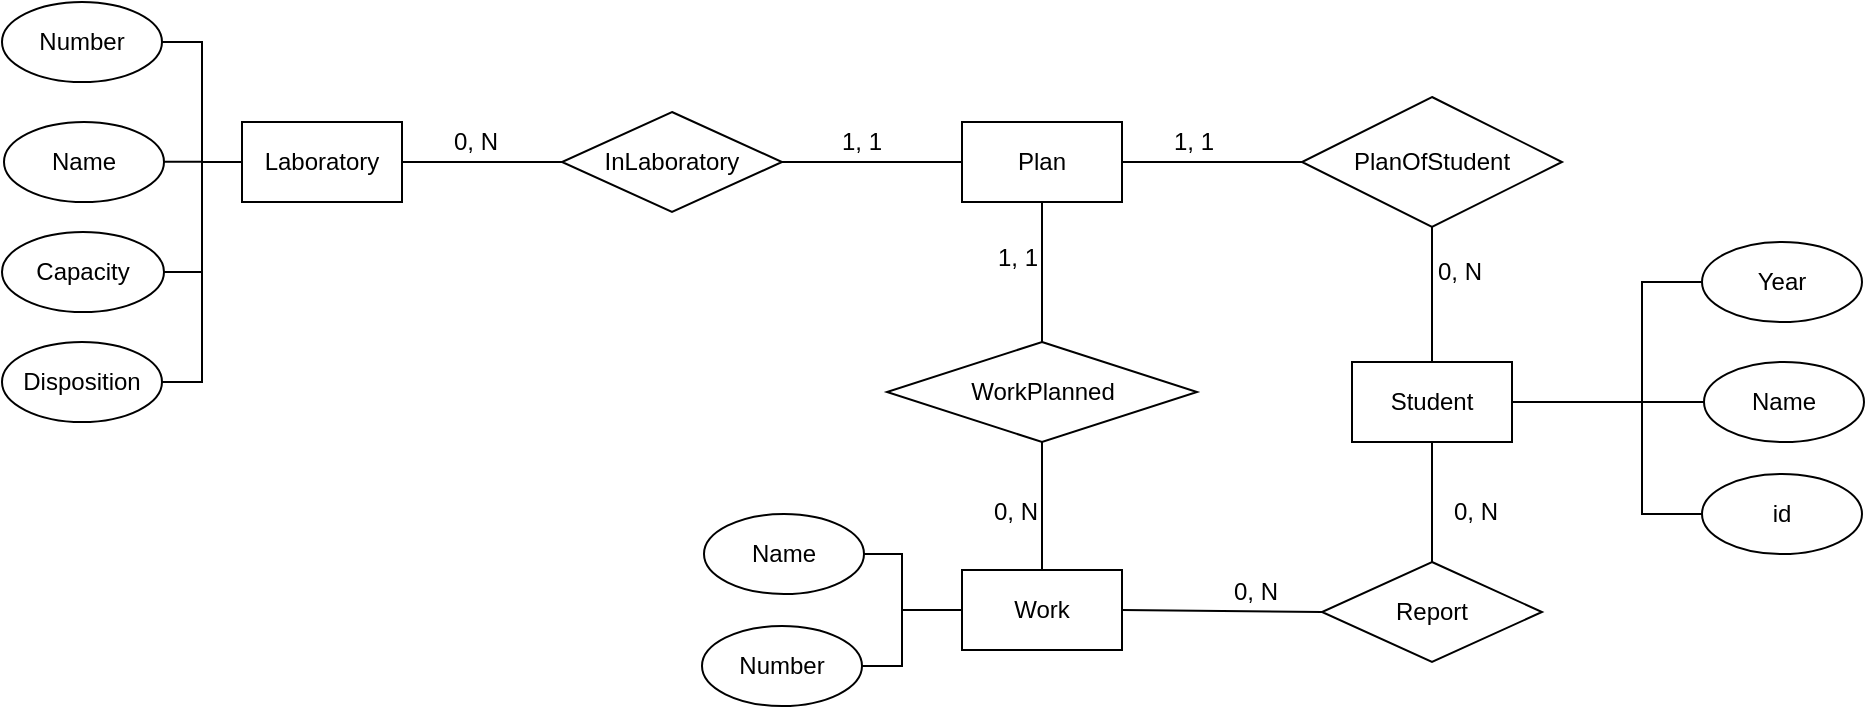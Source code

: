 <mxfile version="22.0.6" type="github">
  <diagram name="Страница — 1" id="D6KQhEhulvl-ap_t0ZK3">
    <mxGraphModel dx="2927" dy="1132" grid="1" gridSize="10" guides="1" tooltips="1" connect="1" arrows="1" fold="1" page="1" pageScale="1" pageWidth="827" pageHeight="1169" math="0" shadow="0">
      <root>
        <mxCell id="0" />
        <mxCell id="1" parent="0" />
        <mxCell id="QluU8THIyvPTIy0kJkpM-1" value="Laboratory" style="rounded=0;whiteSpace=wrap;html=1;" vertex="1" parent="1">
          <mxGeometry x="80" y="160" width="80" height="40" as="geometry" />
        </mxCell>
        <mxCell id="QluU8THIyvPTIy0kJkpM-2" value="InLaboratory" style="rhombus;whiteSpace=wrap;html=1;" vertex="1" parent="1">
          <mxGeometry x="240" y="155" width="110" height="50" as="geometry" />
        </mxCell>
        <mxCell id="QluU8THIyvPTIy0kJkpM-3" value="" style="endArrow=none;html=1;rounded=0;exitX=1;exitY=0.5;exitDx=0;exitDy=0;entryX=0;entryY=0.5;entryDx=0;entryDy=0;" edge="1" parent="1" source="QluU8THIyvPTIy0kJkpM-1" target="QluU8THIyvPTIy0kJkpM-2">
          <mxGeometry width="50" height="50" relative="1" as="geometry">
            <mxPoint x="290" y="310" as="sourcePoint" />
            <mxPoint x="340" y="260" as="targetPoint" />
          </mxGeometry>
        </mxCell>
        <mxCell id="QluU8THIyvPTIy0kJkpM-4" value="Plan" style="rounded=0;whiteSpace=wrap;html=1;" vertex="1" parent="1">
          <mxGeometry x="440" y="160" width="80" height="40" as="geometry" />
        </mxCell>
        <mxCell id="QluU8THIyvPTIy0kJkpM-5" value="" style="endArrow=none;html=1;rounded=0;entryX=0;entryY=0.5;entryDx=0;entryDy=0;exitX=1;exitY=0.5;exitDx=0;exitDy=0;" edge="1" parent="1" source="QluU8THIyvPTIy0kJkpM-2" target="QluU8THIyvPTIy0kJkpM-4">
          <mxGeometry width="50" height="50" relative="1" as="geometry">
            <mxPoint x="290" y="310" as="sourcePoint" />
            <mxPoint x="340" y="260" as="targetPoint" />
          </mxGeometry>
        </mxCell>
        <mxCell id="QluU8THIyvPTIy0kJkpM-6" value="PlanOfStudent" style="rhombus;whiteSpace=wrap;html=1;" vertex="1" parent="1">
          <mxGeometry x="610" y="147.5" width="130" height="65" as="geometry" />
        </mxCell>
        <mxCell id="QluU8THIyvPTIy0kJkpM-7" value="" style="endArrow=none;html=1;rounded=0;entryX=0;entryY=0.5;entryDx=0;entryDy=0;exitX=1;exitY=0.5;exitDx=0;exitDy=0;" edge="1" parent="1" source="QluU8THIyvPTIy0kJkpM-4" target="QluU8THIyvPTIy0kJkpM-6">
          <mxGeometry width="50" height="50" relative="1" as="geometry">
            <mxPoint x="400" y="310" as="sourcePoint" />
            <mxPoint x="450" y="260" as="targetPoint" />
          </mxGeometry>
        </mxCell>
        <mxCell id="QluU8THIyvPTIy0kJkpM-8" value="Student" style="rounded=0;whiteSpace=wrap;html=1;" vertex="1" parent="1">
          <mxGeometry x="635" y="280" width="80" height="40" as="geometry" />
        </mxCell>
        <mxCell id="QluU8THIyvPTIy0kJkpM-9" value="" style="endArrow=none;html=1;rounded=0;entryX=0.5;entryY=1;entryDx=0;entryDy=0;exitX=0.5;exitY=0;exitDx=0;exitDy=0;" edge="1" parent="1" source="QluU8THIyvPTIy0kJkpM-8" target="QluU8THIyvPTIy0kJkpM-6">
          <mxGeometry width="50" height="50" relative="1" as="geometry">
            <mxPoint x="500" y="310" as="sourcePoint" />
            <mxPoint x="550" y="260" as="targetPoint" />
          </mxGeometry>
        </mxCell>
        <mxCell id="QluU8THIyvPTIy0kJkpM-10" value="Report" style="rhombus;whiteSpace=wrap;html=1;" vertex="1" parent="1">
          <mxGeometry x="620" y="380" width="110" height="50" as="geometry" />
        </mxCell>
        <mxCell id="QluU8THIyvPTIy0kJkpM-11" value="Work" style="rounded=0;whiteSpace=wrap;html=1;" vertex="1" parent="1">
          <mxGeometry x="440" y="384" width="80" height="40" as="geometry" />
        </mxCell>
        <mxCell id="QluU8THIyvPTIy0kJkpM-12" value="WorkPlanned" style="rhombus;whiteSpace=wrap;html=1;" vertex="1" parent="1">
          <mxGeometry x="402.5" y="270" width="155" height="50" as="geometry" />
        </mxCell>
        <mxCell id="QluU8THIyvPTIy0kJkpM-13" value="" style="endArrow=none;html=1;rounded=0;entryX=0.5;entryY=1;entryDx=0;entryDy=0;exitX=0.5;exitY=0;exitDx=0;exitDy=0;" edge="1" parent="1" source="QluU8THIyvPTIy0kJkpM-10" target="QluU8THIyvPTIy0kJkpM-8">
          <mxGeometry width="50" height="50" relative="1" as="geometry">
            <mxPoint x="450" y="430" as="sourcePoint" />
            <mxPoint x="500" y="380" as="targetPoint" />
          </mxGeometry>
        </mxCell>
        <mxCell id="QluU8THIyvPTIy0kJkpM-14" value="" style="endArrow=none;html=1;rounded=0;entryX=0.5;entryY=1;entryDx=0;entryDy=0;exitX=0.5;exitY=0;exitDx=0;exitDy=0;" edge="1" parent="1" source="QluU8THIyvPTIy0kJkpM-12" target="QluU8THIyvPTIy0kJkpM-4">
          <mxGeometry width="50" height="50" relative="1" as="geometry">
            <mxPoint x="450" y="430" as="sourcePoint" />
            <mxPoint x="500" y="380" as="targetPoint" />
          </mxGeometry>
        </mxCell>
        <mxCell id="QluU8THIyvPTIy0kJkpM-15" value="" style="endArrow=none;html=1;rounded=0;entryX=0.5;entryY=1;entryDx=0;entryDy=0;exitX=0.5;exitY=0;exitDx=0;exitDy=0;" edge="1" parent="1" source="QluU8THIyvPTIy0kJkpM-11" target="QluU8THIyvPTIy0kJkpM-12">
          <mxGeometry width="50" height="50" relative="1" as="geometry">
            <mxPoint x="450" y="430" as="sourcePoint" />
            <mxPoint x="500" y="380" as="targetPoint" />
          </mxGeometry>
        </mxCell>
        <mxCell id="QluU8THIyvPTIy0kJkpM-16" value="" style="endArrow=none;html=1;rounded=0;entryX=0;entryY=0.5;entryDx=0;entryDy=0;exitX=1;exitY=0.5;exitDx=0;exitDy=0;" edge="1" parent="1" source="QluU8THIyvPTIy0kJkpM-11" target="QluU8THIyvPTIy0kJkpM-10">
          <mxGeometry width="50" height="50" relative="1" as="geometry">
            <mxPoint x="450" y="430" as="sourcePoint" />
            <mxPoint x="500" y="380" as="targetPoint" />
          </mxGeometry>
        </mxCell>
        <mxCell id="QluU8THIyvPTIy0kJkpM-17" value="0, N" style="text;strokeColor=none;fillColor=none;align=left;verticalAlign=middle;spacingLeft=4;spacingRight=4;overflow=hidden;points=[[0,0.5],[1,0.5]];portConstraint=eastwest;rotatable=0;whiteSpace=wrap;html=1;" vertex="1" parent="1">
          <mxGeometry x="180" y="155" width="80" height="30" as="geometry" />
        </mxCell>
        <mxCell id="QluU8THIyvPTIy0kJkpM-18" value="1, 1" style="text;strokeColor=none;fillColor=none;align=left;verticalAlign=middle;spacingLeft=4;spacingRight=4;overflow=hidden;points=[[0,0.5],[1,0.5]];portConstraint=eastwest;rotatable=0;whiteSpace=wrap;html=1;" vertex="1" parent="1">
          <mxGeometry x="374" y="155" width="80" height="30" as="geometry" />
        </mxCell>
        <mxCell id="QluU8THIyvPTIy0kJkpM-19" value="1, 1" style="text;strokeColor=none;fillColor=none;align=left;verticalAlign=middle;spacingLeft=4;spacingRight=4;overflow=hidden;points=[[0,0.5],[1,0.5]];portConstraint=eastwest;rotatable=0;whiteSpace=wrap;html=1;" vertex="1" parent="1">
          <mxGeometry x="540" y="155" width="80" height="30" as="geometry" />
        </mxCell>
        <mxCell id="QluU8THIyvPTIy0kJkpM-20" value="1, 1" style="text;strokeColor=none;fillColor=none;align=left;verticalAlign=middle;spacingLeft=4;spacingRight=4;overflow=hidden;points=[[0,0.5],[1,0.5]];portConstraint=eastwest;rotatable=0;whiteSpace=wrap;html=1;" vertex="1" parent="1">
          <mxGeometry x="452" y="212.5" width="80" height="30" as="geometry" />
        </mxCell>
        <mxCell id="QluU8THIyvPTIy0kJkpM-21" value="0, N" style="text;strokeColor=none;fillColor=none;align=left;verticalAlign=middle;spacingLeft=4;spacingRight=4;overflow=hidden;points=[[0,0.5],[1,0.5]];portConstraint=eastwest;rotatable=0;whiteSpace=wrap;html=1;" vertex="1" parent="1">
          <mxGeometry x="450" y="340" width="80" height="30" as="geometry" />
        </mxCell>
        <mxCell id="QluU8THIyvPTIy0kJkpM-22" value="0, N" style="text;strokeColor=none;fillColor=none;align=left;verticalAlign=middle;spacingLeft=4;spacingRight=4;overflow=hidden;points=[[0,0.5],[1,0.5]];portConstraint=eastwest;rotatable=0;whiteSpace=wrap;html=1;" vertex="1" parent="1">
          <mxGeometry x="570" y="380" width="80" height="30" as="geometry" />
        </mxCell>
        <mxCell id="QluU8THIyvPTIy0kJkpM-23" value="0, N" style="text;strokeColor=none;fillColor=none;align=left;verticalAlign=middle;spacingLeft=4;spacingRight=4;overflow=hidden;points=[[0,0.5],[1,0.5]];portConstraint=eastwest;rotatable=0;whiteSpace=wrap;html=1;" vertex="1" parent="1">
          <mxGeometry x="680" y="340" width="80" height="30" as="geometry" />
        </mxCell>
        <mxCell id="QluU8THIyvPTIy0kJkpM-24" value="0, N" style="text;strokeColor=none;fillColor=none;align=left;verticalAlign=middle;spacingLeft=4;spacingRight=4;overflow=hidden;points=[[0,0.5],[1,0.5]];portConstraint=eastwest;rotatable=0;whiteSpace=wrap;html=1;" vertex="1" parent="1">
          <mxGeometry x="672" y="220" width="80" height="30" as="geometry" />
        </mxCell>
        <mxCell id="QluU8THIyvPTIy0kJkpM-25" value="Number" style="ellipse;whiteSpace=wrap;html=1;" vertex="1" parent="1">
          <mxGeometry x="-40" y="100" width="80" height="40" as="geometry" />
        </mxCell>
        <mxCell id="QluU8THIyvPTIy0kJkpM-26" value="Name" style="ellipse;whiteSpace=wrap;html=1;" vertex="1" parent="1">
          <mxGeometry x="-39" y="160" width="80" height="40" as="geometry" />
        </mxCell>
        <mxCell id="QluU8THIyvPTIy0kJkpM-27" value="Capacity" style="ellipse;whiteSpace=wrap;html=1;" vertex="1" parent="1">
          <mxGeometry x="-40" y="215" width="81" height="40" as="geometry" />
        </mxCell>
        <mxCell id="QluU8THIyvPTIy0kJkpM-28" value="Disposition" style="ellipse;whiteSpace=wrap;html=1;" vertex="1" parent="1">
          <mxGeometry x="-40" y="270" width="80" height="40" as="geometry" />
        </mxCell>
        <mxCell id="QluU8THIyvPTIy0kJkpM-29" value="" style="endArrow=none;html=1;rounded=0;entryX=1;entryY=0.5;entryDx=0;entryDy=0;exitX=0;exitY=0.5;exitDx=0;exitDy=0;" edge="1" parent="1" source="QluU8THIyvPTIy0kJkpM-1" target="QluU8THIyvPTIy0kJkpM-25">
          <mxGeometry width="50" height="50" relative="1" as="geometry">
            <mxPoint x="130" y="310" as="sourcePoint" />
            <mxPoint x="180" y="260" as="targetPoint" />
            <Array as="points">
              <mxPoint x="60" y="180" />
              <mxPoint x="60" y="120" />
            </Array>
          </mxGeometry>
        </mxCell>
        <mxCell id="QluU8THIyvPTIy0kJkpM-30" value="" style="endArrow=none;html=1;rounded=0;exitX=1;exitY=0.5;exitDx=0;exitDy=0;entryX=0;entryY=0.5;entryDx=0;entryDy=0;" edge="1" parent="1" source="QluU8THIyvPTIy0kJkpM-28" target="QluU8THIyvPTIy0kJkpM-1">
          <mxGeometry width="50" height="50" relative="1" as="geometry">
            <mxPoint x="130" y="310" as="sourcePoint" />
            <mxPoint x="180" y="260" as="targetPoint" />
            <Array as="points">
              <mxPoint x="60" y="290" />
              <mxPoint x="60" y="180" />
            </Array>
          </mxGeometry>
        </mxCell>
        <mxCell id="QluU8THIyvPTIy0kJkpM-31" value="" style="endArrow=none;html=1;rounded=0;exitX=1;exitY=0.5;exitDx=0;exitDy=0;" edge="1" parent="1" source="QluU8THIyvPTIy0kJkpM-27">
          <mxGeometry width="50" height="50" relative="1" as="geometry">
            <mxPoint x="110" y="310" as="sourcePoint" />
            <mxPoint x="60" y="235" as="targetPoint" />
          </mxGeometry>
        </mxCell>
        <mxCell id="QluU8THIyvPTIy0kJkpM-32" value="" style="endArrow=none;html=1;rounded=0;exitX=1;exitY=0.5;exitDx=0;exitDy=0;" edge="1" parent="1">
          <mxGeometry width="50" height="50" relative="1" as="geometry">
            <mxPoint x="41" y="179.87" as="sourcePoint" />
            <mxPoint x="60" y="179.87" as="targetPoint" />
          </mxGeometry>
        </mxCell>
        <mxCell id="QluU8THIyvPTIy0kJkpM-33" value="Year" style="ellipse;whiteSpace=wrap;html=1;" vertex="1" parent="1">
          <mxGeometry x="810" y="220" width="80" height="40" as="geometry" />
        </mxCell>
        <mxCell id="QluU8THIyvPTIy0kJkpM-34" value="Name" style="ellipse;whiteSpace=wrap;html=1;" vertex="1" parent="1">
          <mxGeometry x="811" y="280" width="80" height="40" as="geometry" />
        </mxCell>
        <mxCell id="QluU8THIyvPTIy0kJkpM-35" value="id" style="ellipse;whiteSpace=wrap;html=1;" vertex="1" parent="1">
          <mxGeometry x="810" y="336" width="80" height="40" as="geometry" />
        </mxCell>
        <mxCell id="QluU8THIyvPTIy0kJkpM-36" value="" style="endArrow=none;html=1;rounded=0;entryX=1;entryY=0.5;entryDx=0;entryDy=0;exitX=0;exitY=0.5;exitDx=0;exitDy=0;" edge="1" parent="1" source="QluU8THIyvPTIy0kJkpM-34" target="QluU8THIyvPTIy0kJkpM-8">
          <mxGeometry width="50" height="50" relative="1" as="geometry">
            <mxPoint x="570" y="320" as="sourcePoint" />
            <mxPoint x="620" y="270" as="targetPoint" />
          </mxGeometry>
        </mxCell>
        <mxCell id="QluU8THIyvPTIy0kJkpM-37" value="" style="endArrow=none;html=1;rounded=0;entryX=0;entryY=0.5;entryDx=0;entryDy=0;exitX=0;exitY=0.5;exitDx=0;exitDy=0;" edge="1" parent="1" source="QluU8THIyvPTIy0kJkpM-35" target="QluU8THIyvPTIy0kJkpM-33">
          <mxGeometry width="50" height="50" relative="1" as="geometry">
            <mxPoint x="570" y="320" as="sourcePoint" />
            <mxPoint x="620" y="270" as="targetPoint" />
            <Array as="points">
              <mxPoint x="780" y="356" />
              <mxPoint x="780" y="300" />
              <mxPoint x="780" y="240" />
            </Array>
          </mxGeometry>
        </mxCell>
        <mxCell id="QluU8THIyvPTIy0kJkpM-38" value="Name" style="ellipse;whiteSpace=wrap;html=1;" vertex="1" parent="1">
          <mxGeometry x="311" y="356" width="80" height="40" as="geometry" />
        </mxCell>
        <mxCell id="QluU8THIyvPTIy0kJkpM-39" value="Number" style="ellipse;whiteSpace=wrap;html=1;" vertex="1" parent="1">
          <mxGeometry x="310" y="412" width="80" height="40" as="geometry" />
        </mxCell>
        <mxCell id="QluU8THIyvPTIy0kJkpM-40" value="" style="endArrow=none;html=1;rounded=0;exitX=1;exitY=0.5;exitDx=0;exitDy=0;entryX=1;entryY=0.5;entryDx=0;entryDy=0;" edge="1" parent="1" source="QluU8THIyvPTIy0kJkpM-39" target="QluU8THIyvPTIy0kJkpM-38">
          <mxGeometry width="50" height="50" relative="1" as="geometry">
            <mxPoint x="490" y="430" as="sourcePoint" />
            <mxPoint x="540" y="380" as="targetPoint" />
            <Array as="points">
              <mxPoint x="410" y="432" />
              <mxPoint x="410" y="410" />
              <mxPoint x="410" y="376" />
            </Array>
          </mxGeometry>
        </mxCell>
        <mxCell id="QluU8THIyvPTIy0kJkpM-41" value="" style="endArrow=none;html=1;rounded=0;entryX=0;entryY=0.5;entryDx=0;entryDy=0;" edge="1" parent="1" target="QluU8THIyvPTIy0kJkpM-11">
          <mxGeometry width="50" height="50" relative="1" as="geometry">
            <mxPoint x="410" y="404" as="sourcePoint" />
            <mxPoint x="490" y="410" as="targetPoint" />
          </mxGeometry>
        </mxCell>
      </root>
    </mxGraphModel>
  </diagram>
</mxfile>
